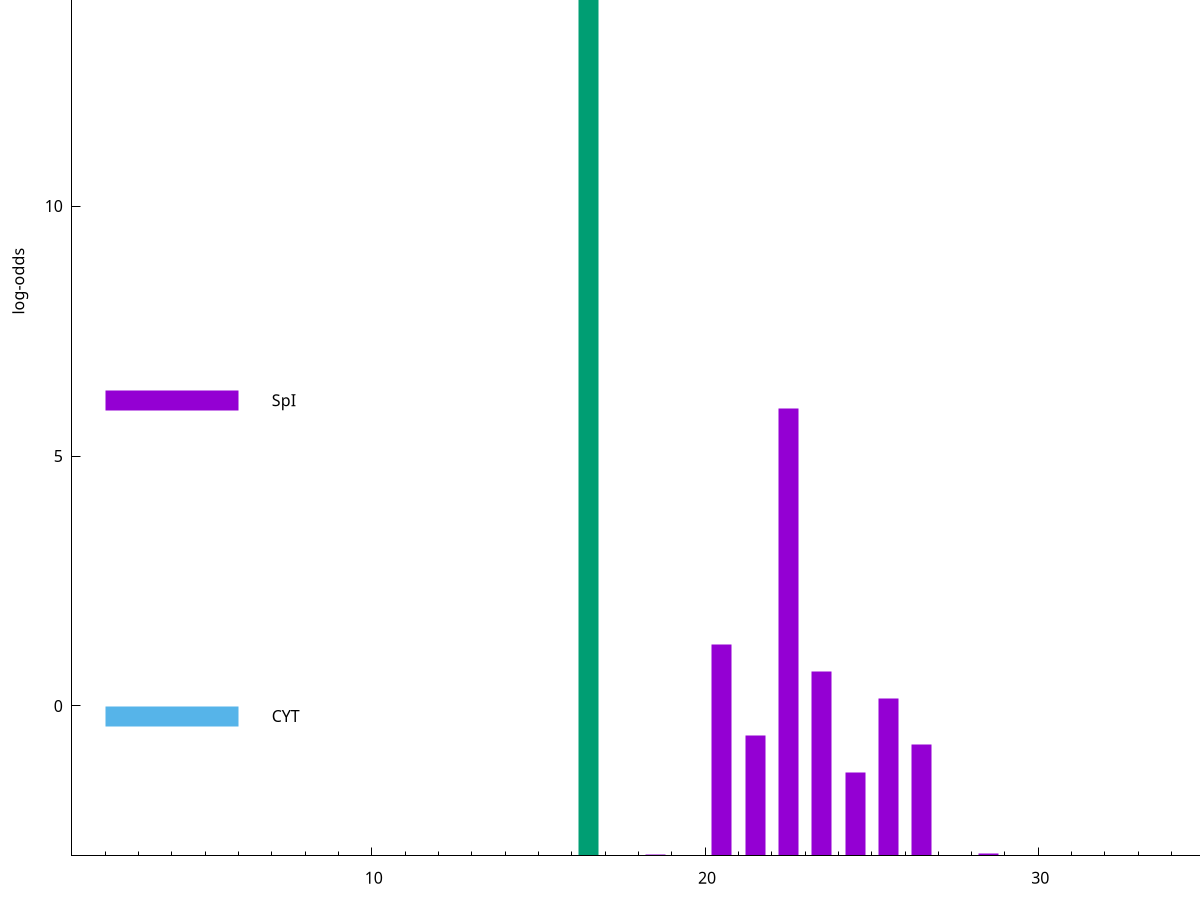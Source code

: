 set title "LipoP predictions for SRR5666568.gff"
set size 2., 1.4
set xrange [1:70] 
set mxtics 10
set yrange [-3:20]
set y2range [0:23]
set ylabel "log-odds"
set term postscript eps color solid "Helvetica" 30
set output "SRR5666568.gff603.eps"
set arrow from 2,18.1536 to 6,18.1536 nohead lt 2 lw 20
set label "SpII" at 7,18.1536
set arrow from 2,6.11389 to 6,6.11389 nohead lt 1 lw 20
set label "SpI" at 7,6.11389
set arrow from 2,-0.200913 to 6,-0.200913 nohead lt 3 lw 20
set label "CYT" at 7,-0.200913
set arrow from 2,18.1536 to 6,18.1536 nohead lt 2 lw 20
set label "SpII" at 7,18.1536
# NOTE: The scores below are the log-odds scores with the threshold
# NOTE: subtracted (a hack to make gnuplot make the histogram all
# NOTE: look nice).
plot "-" axes x1y2 title "" with impulses lt 2 lw 20, "-" axes x1y2 title "" with impulses lt 1 lw 20
16.500000 21.153600
e
22.500000 8.958000
20.500000 4.226360
23.500000 3.686481
25.500000 3.153458
21.500000 2.400180
26.500000 2.234719
24.500000 1.665280
28.500000 0.046760
18.500000 0.026290
e
exit
